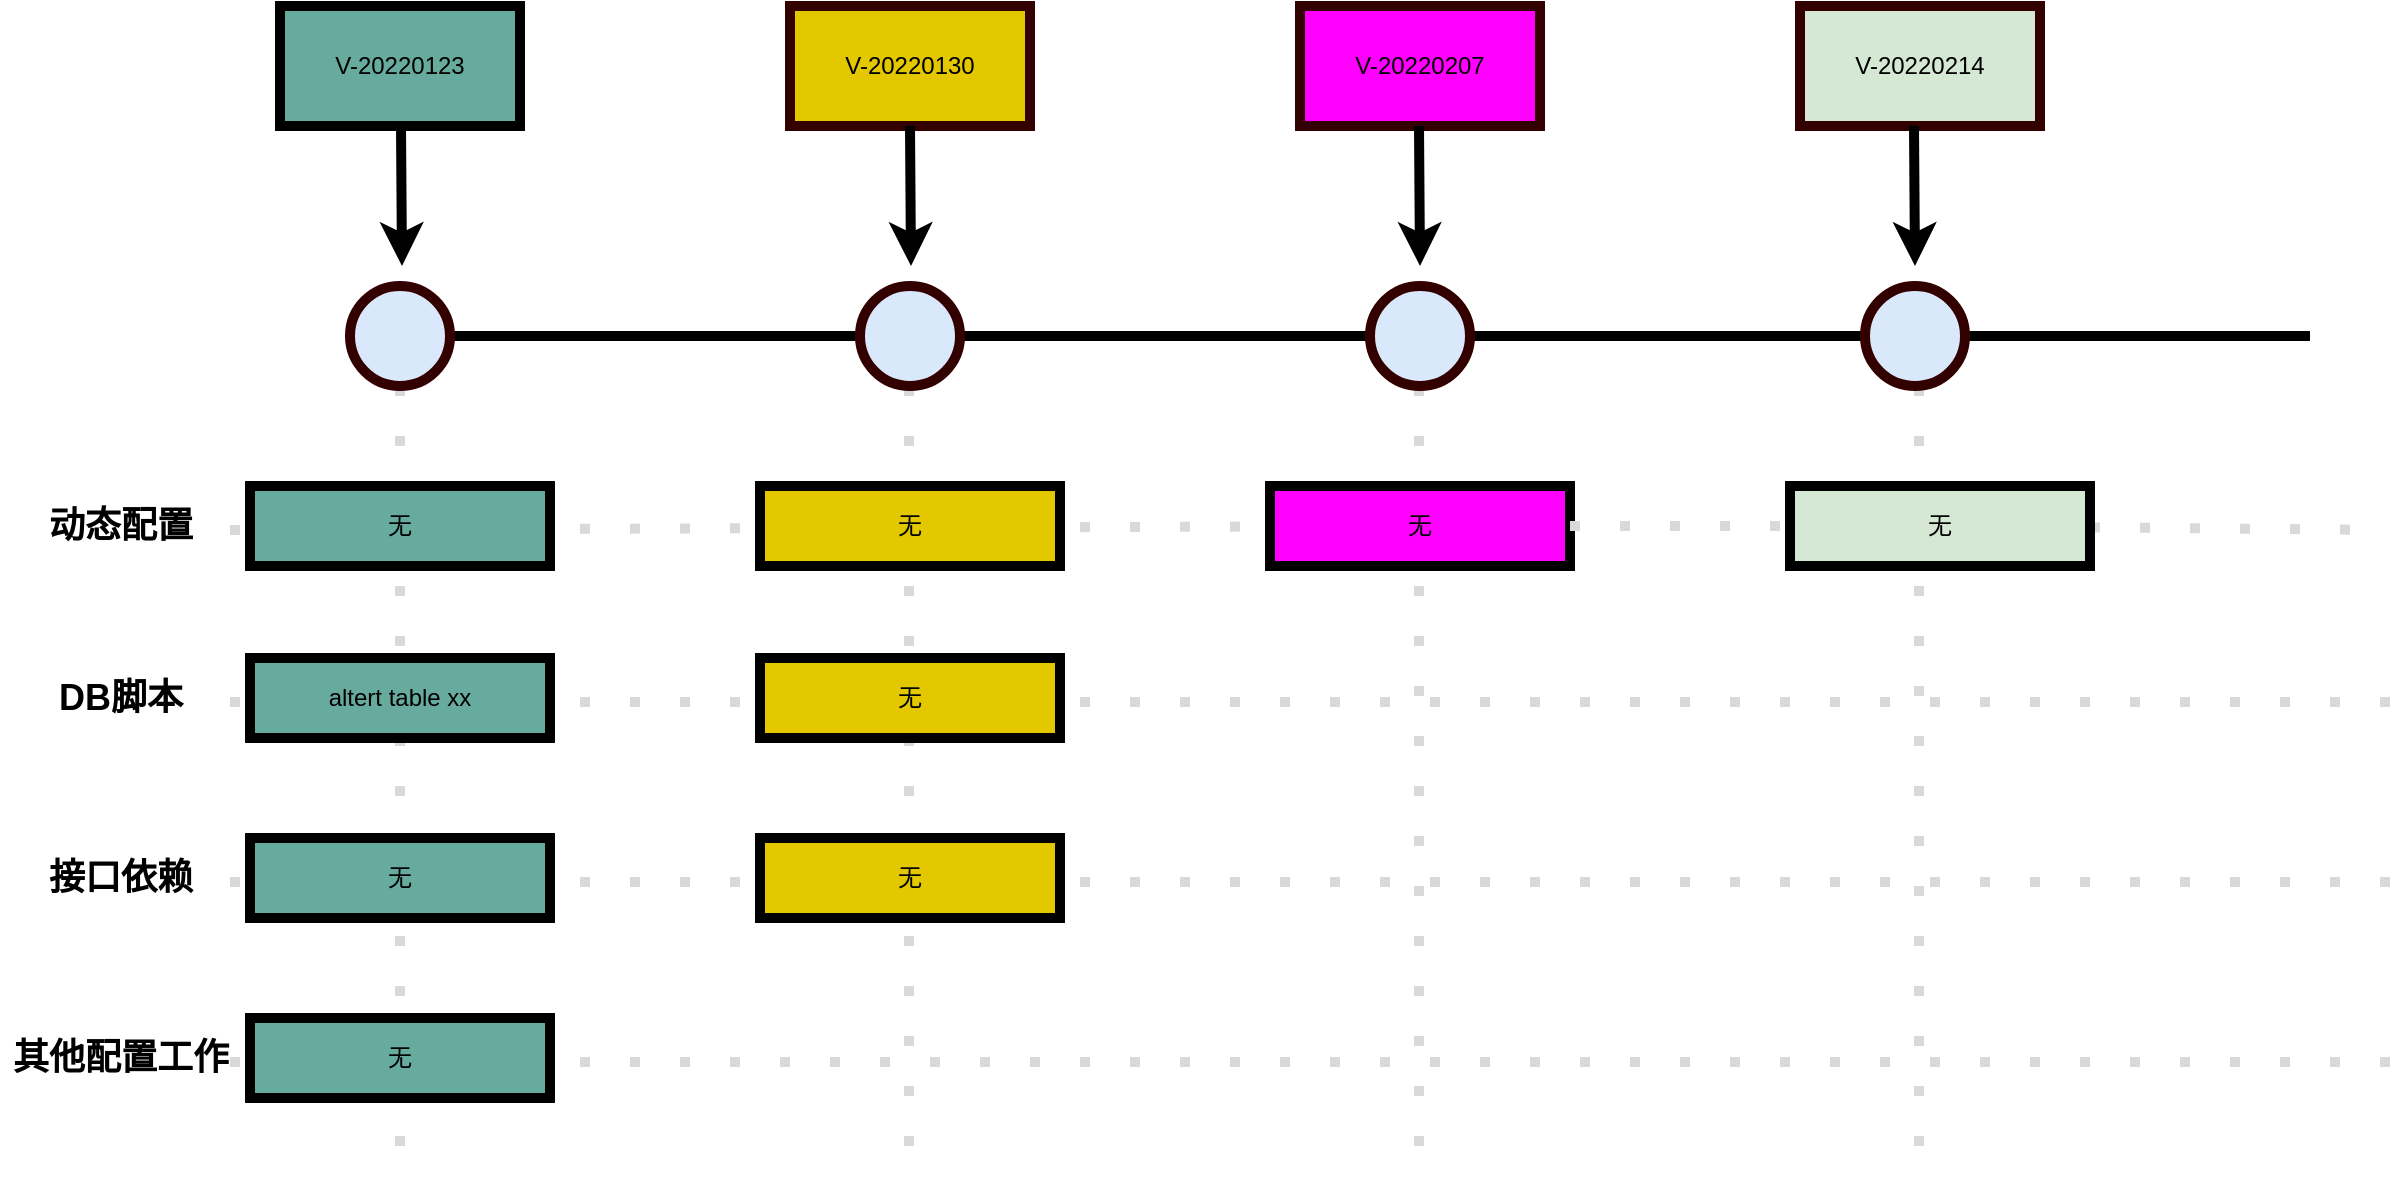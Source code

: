 <mxfile version="16.4.7" type="github">
  <diagram id="chNzZVGyo9SPdtNRLmo0" name="Page-1">
    <mxGraphModel dx="2522" dy="762" grid="1" gridSize="10" guides="1" tooltips="1" connect="1" arrows="1" fold="1" page="1" pageScale="1" pageWidth="1100" pageHeight="850" math="0" shadow="0">
      <root>
        <mxCell id="0" />
        <mxCell id="1" parent="0" />
        <mxCell id="sQp2Zh3F2BZOGlov7ECM-1" value="" style="endArrow=none;dashed=1;html=1;strokeWidth=5;dashPattern=1 4;strokeColor=#D9D9D9;startArrow=none;" parent="1" edge="1" source="gvp6AJLyiE2rmEpr4Blh-25">
          <mxGeometry width="50" height="50" relative="1" as="geometry">
            <mxPoint x="-220" y="372" as="sourcePoint" />
            <mxPoint x="860" y="372" as="targetPoint" />
          </mxGeometry>
        </mxCell>
        <mxCell id="gvp6AJLyiE2rmEpr4Blh-20" value="" style="endArrow=none;dashed=1;html=1;strokeWidth=5;dashPattern=1 4;strokeColor=#D9D9D9;exitX=0.5;exitY=1;exitDx=0;exitDy=0;" edge="1" parent="1">
          <mxGeometry width="50" height="50" relative="1" as="geometry">
            <mxPoint x="119.5" y="300" as="sourcePoint" />
            <mxPoint x="119.5" y="700" as="targetPoint" />
          </mxGeometry>
        </mxCell>
        <mxCell id="gvp6AJLyiE2rmEpr4Blh-21" value="" style="endArrow=none;dashed=1;html=1;strokeWidth=5;dashPattern=1 4;strokeColor=#D9D9D9;exitX=0.5;exitY=1;exitDx=0;exitDy=0;" edge="1" parent="1">
          <mxGeometry width="50" height="50" relative="1" as="geometry">
            <mxPoint x="374.5" y="300" as="sourcePoint" />
            <mxPoint x="374.5" y="700" as="targetPoint" />
          </mxGeometry>
        </mxCell>
        <mxCell id="gvp6AJLyiE2rmEpr4Blh-22" value="" style="endArrow=none;dashed=1;html=1;strokeWidth=5;dashPattern=1 4;strokeColor=#D9D9D9;exitX=0.5;exitY=1;exitDx=0;exitDy=0;" edge="1" parent="1">
          <mxGeometry width="50" height="50" relative="1" as="geometry">
            <mxPoint x="624.5" y="300" as="sourcePoint" />
            <mxPoint x="624.5" y="700" as="targetPoint" />
          </mxGeometry>
        </mxCell>
        <mxCell id="gvp6AJLyiE2rmEpr4Blh-4" value="" style="endArrow=none;dashed=1;html=1;strokeWidth=5;dashPattern=1 4;strokeColor=#D9D9D9;exitX=0.5;exitY=1;exitDx=0;exitDy=0;" edge="1" parent="1" source="sQp2Zh3F2BZOGlov7ECM-13">
          <mxGeometry width="50" height="50" relative="1" as="geometry">
            <mxPoint x="-210" y="520" as="sourcePoint" />
            <mxPoint x="-135" y="700" as="targetPoint" />
          </mxGeometry>
        </mxCell>
        <mxCell id="sQp2Zh3F2BZOGlov7ECM-8" value="V-20220123" style="rounded=0;whiteSpace=wrap;html=1;strokeWidth=5;fillColor=#67AB9F;" parent="1" vertex="1">
          <mxGeometry x="-195" y="110" width="120" height="60" as="geometry" />
        </mxCell>
        <mxCell id="sQp2Zh3F2BZOGlov7ECM-9" value="&lt;span style=&quot;color: rgb(0 , 0 , 0)&quot;&gt;V-20220130&lt;/span&gt;" style="rounded=0;whiteSpace=wrap;html=1;strokeWidth=5;fillColor=#e3c800;strokeColor=#330000;fontColor=#ffffff;" parent="1" vertex="1">
          <mxGeometry x="60" y="110" width="120" height="60" as="geometry" />
        </mxCell>
        <mxCell id="sQp2Zh3F2BZOGlov7ECM-12" style="edgeStyle=orthogonalEdgeStyle;curved=1;rounded=0;orthogonalLoop=1;jettySize=auto;html=1;entryX=0;entryY=0.5;entryDx=0;entryDy=0;endArrow=none;endFill=0;strokeWidth=5;" parent="1" source="sQp2Zh3F2BZOGlov7ECM-13" target="sQp2Zh3F2BZOGlov7ECM-20" edge="1">
          <mxGeometry relative="1" as="geometry" />
        </mxCell>
        <mxCell id="sQp2Zh3F2BZOGlov7ECM-13" value="" style="ellipse;whiteSpace=wrap;html=1;aspect=fixed;strokeColor=#330000;fillColor=#DAE8FC;strokeWidth=5;" parent="1" vertex="1">
          <mxGeometry x="-160" y="250" width="50" height="50" as="geometry" />
        </mxCell>
        <mxCell id="sQp2Zh3F2BZOGlov7ECM-14" style="edgeStyle=orthogonalEdgeStyle;curved=1;rounded=0;orthogonalLoop=1;jettySize=auto;html=1;entryX=0;entryY=0.5;entryDx=0;entryDy=0;endArrow=none;endFill=0;strokeWidth=5;" parent="1" source="sQp2Zh3F2BZOGlov7ECM-20" edge="1">
          <mxGeometry relative="1" as="geometry">
            <mxPoint x="820" y="275" as="targetPoint" />
          </mxGeometry>
        </mxCell>
        <mxCell id="sQp2Zh3F2BZOGlov7ECM-20" value="" style="ellipse;whiteSpace=wrap;html=1;aspect=fixed;strokeColor=#330000;fillColor=#DAE8FC;strokeWidth=5;" parent="1" vertex="1">
          <mxGeometry x="350" y="250" width="50" height="50" as="geometry" />
        </mxCell>
        <mxCell id="sQp2Zh3F2BZOGlov7ECM-21" value="" style="endArrow=classic;html=1;strokeWidth=5;" parent="1" edge="1">
          <mxGeometry width="50" height="50" relative="1" as="geometry">
            <mxPoint x="-134.5" y="170" as="sourcePoint" />
            <mxPoint x="-134" y="240" as="targetPoint" />
          </mxGeometry>
        </mxCell>
        <mxCell id="sQp2Zh3F2BZOGlov7ECM-32" value="V-20220207" style="rounded=0;whiteSpace=wrap;html=1;strokeWidth=5;fillColor=#FF00FF;strokeColor=#330000;gradientColor=none;" parent="1" vertex="1">
          <mxGeometry x="315" y="110" width="120" height="60" as="geometry" />
        </mxCell>
        <mxCell id="sQp2Zh3F2BZOGlov7ECM-38" value="" style="endArrow=classic;html=1;strokeWidth=5;" parent="1" edge="1">
          <mxGeometry width="50" height="50" relative="1" as="geometry">
            <mxPoint x="374.5" y="170" as="sourcePoint" />
            <mxPoint x="375" y="240" as="targetPoint" />
          </mxGeometry>
        </mxCell>
        <mxCell id="sQp2Zh3F2BZOGlov7ECM-62" value="V-20220214" style="rounded=0;whiteSpace=wrap;html=1;strokeWidth=5;strokeColor=#330000;gradientColor=none;fillColor=#D5E8D4;" parent="1" vertex="1">
          <mxGeometry x="565" y="110" width="120" height="60" as="geometry" />
        </mxCell>
        <mxCell id="sQp2Zh3F2BZOGlov7ECM-63" value="" style="ellipse;whiteSpace=wrap;html=1;aspect=fixed;strokeColor=#330000;fillColor=#DAE8FC;strokeWidth=5;" parent="1" vertex="1">
          <mxGeometry x="597.5" y="250" width="50" height="50" as="geometry" />
        </mxCell>
        <mxCell id="sQp2Zh3F2BZOGlov7ECM-65" value="" style="endArrow=classic;html=1;strokeWidth=5;" parent="1" edge="1">
          <mxGeometry width="50" height="50" relative="1" as="geometry">
            <mxPoint x="622" y="170" as="sourcePoint" />
            <mxPoint x="622.5" y="240" as="targetPoint" />
          </mxGeometry>
        </mxCell>
        <mxCell id="sQp2Zh3F2BZOGlov7ECM-69" value="" style="ellipse;whiteSpace=wrap;html=1;aspect=fixed;strokeColor=#330000;fillColor=#DAE8FC;strokeWidth=5;" parent="1" vertex="1">
          <mxGeometry x="95" y="250" width="50" height="50" as="geometry" />
        </mxCell>
        <mxCell id="sQp2Zh3F2BZOGlov7ECM-71" value="" style="endArrow=classic;html=1;strokeWidth=5;" parent="1" edge="1">
          <mxGeometry width="50" height="50" relative="1" as="geometry">
            <mxPoint x="120" y="170" as="sourcePoint" />
            <mxPoint x="120.5" y="240" as="targetPoint" />
          </mxGeometry>
        </mxCell>
        <mxCell id="gvp6AJLyiE2rmEpr4Blh-3" value="&lt;font style=&quot;font-size: 18px&quot;&gt;&lt;b&gt;动态配置&lt;/b&gt;&lt;/font&gt;" style="text;html=1;align=center;verticalAlign=middle;resizable=0;points=[];autosize=1;strokeColor=none;fillColor=none;" vertex="1" parent="1">
          <mxGeometry x="-320" y="360" width="90" height="20" as="geometry" />
        </mxCell>
        <mxCell id="gvp6AJLyiE2rmEpr4Blh-9" value="" style="endArrow=none;dashed=1;html=1;strokeWidth=5;dashPattern=1 4;strokeColor=#D9D9D9;" edge="1" parent="1">
          <mxGeometry width="50" height="50" relative="1" as="geometry">
            <mxPoint x="-220" y="458" as="sourcePoint" />
            <mxPoint x="860" y="458" as="targetPoint" />
          </mxGeometry>
        </mxCell>
        <mxCell id="gvp6AJLyiE2rmEpr4Blh-10" value="altert table xx" style="rounded=0;whiteSpace=wrap;html=1;strokeWidth=5;fillColor=#67AB9F;" vertex="1" parent="1">
          <mxGeometry x="-210" y="436" width="150" height="40" as="geometry" />
        </mxCell>
        <mxCell id="gvp6AJLyiE2rmEpr4Blh-11" value="&lt;span style=&quot;font-size: 18px&quot;&gt;&lt;b&gt;DB脚本&lt;/b&gt;&lt;/span&gt;" style="text;html=1;align=center;verticalAlign=middle;resizable=0;points=[];autosize=1;strokeColor=none;fillColor=none;" vertex="1" parent="1">
          <mxGeometry x="-315" y="446" width="80" height="20" as="geometry" />
        </mxCell>
        <mxCell id="gvp6AJLyiE2rmEpr4Blh-12" value="" style="endArrow=none;dashed=1;html=1;strokeWidth=5;dashPattern=1 4;strokeColor=#D9D9D9;" edge="1" parent="1">
          <mxGeometry width="50" height="50" relative="1" as="geometry">
            <mxPoint x="-220" y="548" as="sourcePoint" />
            <mxPoint x="860" y="548" as="targetPoint" />
          </mxGeometry>
        </mxCell>
        <mxCell id="gvp6AJLyiE2rmEpr4Blh-13" value="无" style="rounded=0;whiteSpace=wrap;html=1;strokeWidth=5;fillColor=#67AB9F;" vertex="1" parent="1">
          <mxGeometry x="-210" y="526" width="150" height="40" as="geometry" />
        </mxCell>
        <mxCell id="gvp6AJLyiE2rmEpr4Blh-14" value="&lt;span style=&quot;font-size: 18px&quot;&gt;&lt;b&gt;接口依赖&lt;/b&gt;&lt;/span&gt;" style="text;html=1;align=center;verticalAlign=middle;resizable=0;points=[];autosize=1;strokeColor=none;fillColor=none;" vertex="1" parent="1">
          <mxGeometry x="-320" y="536" width="90" height="20" as="geometry" />
        </mxCell>
        <mxCell id="gvp6AJLyiE2rmEpr4Blh-15" value="" style="endArrow=none;dashed=1;html=1;strokeWidth=5;dashPattern=1 4;strokeColor=#D9D9D9;" edge="1" parent="1">
          <mxGeometry width="50" height="50" relative="1" as="geometry">
            <mxPoint x="-220" y="638" as="sourcePoint" />
            <mxPoint x="860" y="638" as="targetPoint" />
          </mxGeometry>
        </mxCell>
        <mxCell id="gvp6AJLyiE2rmEpr4Blh-16" value="无" style="rounded=0;whiteSpace=wrap;html=1;strokeWidth=5;fillColor=#67AB9F;" vertex="1" parent="1">
          <mxGeometry x="-210" y="616" width="150" height="40" as="geometry" />
        </mxCell>
        <mxCell id="gvp6AJLyiE2rmEpr4Blh-17" value="&lt;font style=&quot;font-size: 18px&quot;&gt;&lt;b&gt;其他配置工作&lt;/b&gt;&lt;/font&gt;" style="text;html=1;align=center;verticalAlign=middle;resizable=0;points=[];autosize=1;strokeColor=none;fillColor=none;" vertex="1" parent="1">
          <mxGeometry x="-335" y="626" width="120" height="20" as="geometry" />
        </mxCell>
        <mxCell id="gvp6AJLyiE2rmEpr4Blh-23" value="无" style="rounded=0;whiteSpace=wrap;html=1;strokeWidth=5;fillColor=#FF00FF;" vertex="1" parent="1">
          <mxGeometry x="300" y="350" width="150" height="40" as="geometry" />
        </mxCell>
        <mxCell id="gvp6AJLyiE2rmEpr4Blh-24" value="" style="endArrow=none;dashed=1;html=1;strokeWidth=5;dashPattern=1 4;strokeColor=#D9D9D9;" edge="1" parent="1" target="gvp6AJLyiE2rmEpr4Blh-23">
          <mxGeometry width="50" height="50" relative="1" as="geometry">
            <mxPoint x="-220" y="372" as="sourcePoint" />
            <mxPoint x="860" y="372" as="targetPoint" />
          </mxGeometry>
        </mxCell>
        <mxCell id="gvp6AJLyiE2rmEpr4Blh-25" value="无" style="rounded=0;whiteSpace=wrap;html=1;strokeWidth=5;fillColor=#D5E8D4;" vertex="1" parent="1">
          <mxGeometry x="560" y="350" width="150" height="40" as="geometry" />
        </mxCell>
        <mxCell id="gvp6AJLyiE2rmEpr4Blh-26" value="" style="endArrow=none;dashed=1;html=1;strokeWidth=5;dashPattern=1 4;strokeColor=#D9D9D9;startArrow=none;" edge="1" parent="1" source="gvp6AJLyiE2rmEpr4Blh-23" target="gvp6AJLyiE2rmEpr4Blh-25">
          <mxGeometry width="50" height="50" relative="1" as="geometry">
            <mxPoint x="450" y="370.309" as="sourcePoint" />
            <mxPoint x="860" y="372" as="targetPoint" />
          </mxGeometry>
        </mxCell>
        <mxCell id="gvp6AJLyiE2rmEpr4Blh-19" value="无" style="rounded=0;whiteSpace=wrap;html=1;strokeWidth=5;fillColor=#E3C800;" vertex="1" parent="1">
          <mxGeometry x="45" y="350" width="150" height="40" as="geometry" />
        </mxCell>
        <mxCell id="gvp6AJLyiE2rmEpr4Blh-2" value="无" style="rounded=0;whiteSpace=wrap;html=1;strokeWidth=5;fillColor=#67AB9F;" vertex="1" parent="1">
          <mxGeometry x="-210" y="350" width="150" height="40" as="geometry" />
        </mxCell>
        <mxCell id="gvp6AJLyiE2rmEpr4Blh-28" value="无" style="rounded=0;whiteSpace=wrap;html=1;strokeWidth=5;fillColor=#E3C800;" vertex="1" parent="1">
          <mxGeometry x="45" y="436" width="150" height="40" as="geometry" />
        </mxCell>
        <mxCell id="gvp6AJLyiE2rmEpr4Blh-29" value="无" style="rounded=0;whiteSpace=wrap;html=1;strokeWidth=5;fillColor=#E3C800;" vertex="1" parent="1">
          <mxGeometry x="45" y="526" width="150" height="40" as="geometry" />
        </mxCell>
      </root>
    </mxGraphModel>
  </diagram>
</mxfile>
